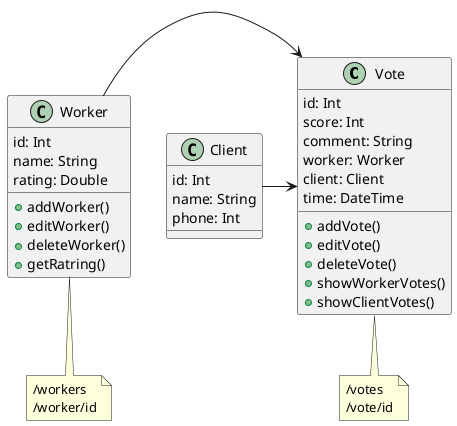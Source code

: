 ### https://github.com/plantuml/plantuml-server

@startuml FeedrScheme
class Vote {
    id: Int
    score: Int
    comment: String
    worker: Worker
    client: Client
    time: DateTime
    +addVote()
    +editVote()
    +deleteVote()
    +showWorkerVotes()
    +showClientVotes()
}
note bottom of Vote
  /votes
  /vote/id
end note

class Worker {
    id: Int
    name: String
    rating: Double
    +addWorker()
    +editWorker()
    +deleteWorker()
    +getRatring()
}
note bottom of Worker
  /workers
  /worker/id
end note

class Client {
    id: Int
    name: String
    phone: Int
}
Worker -> Vote
Client -> Vote
@enduml